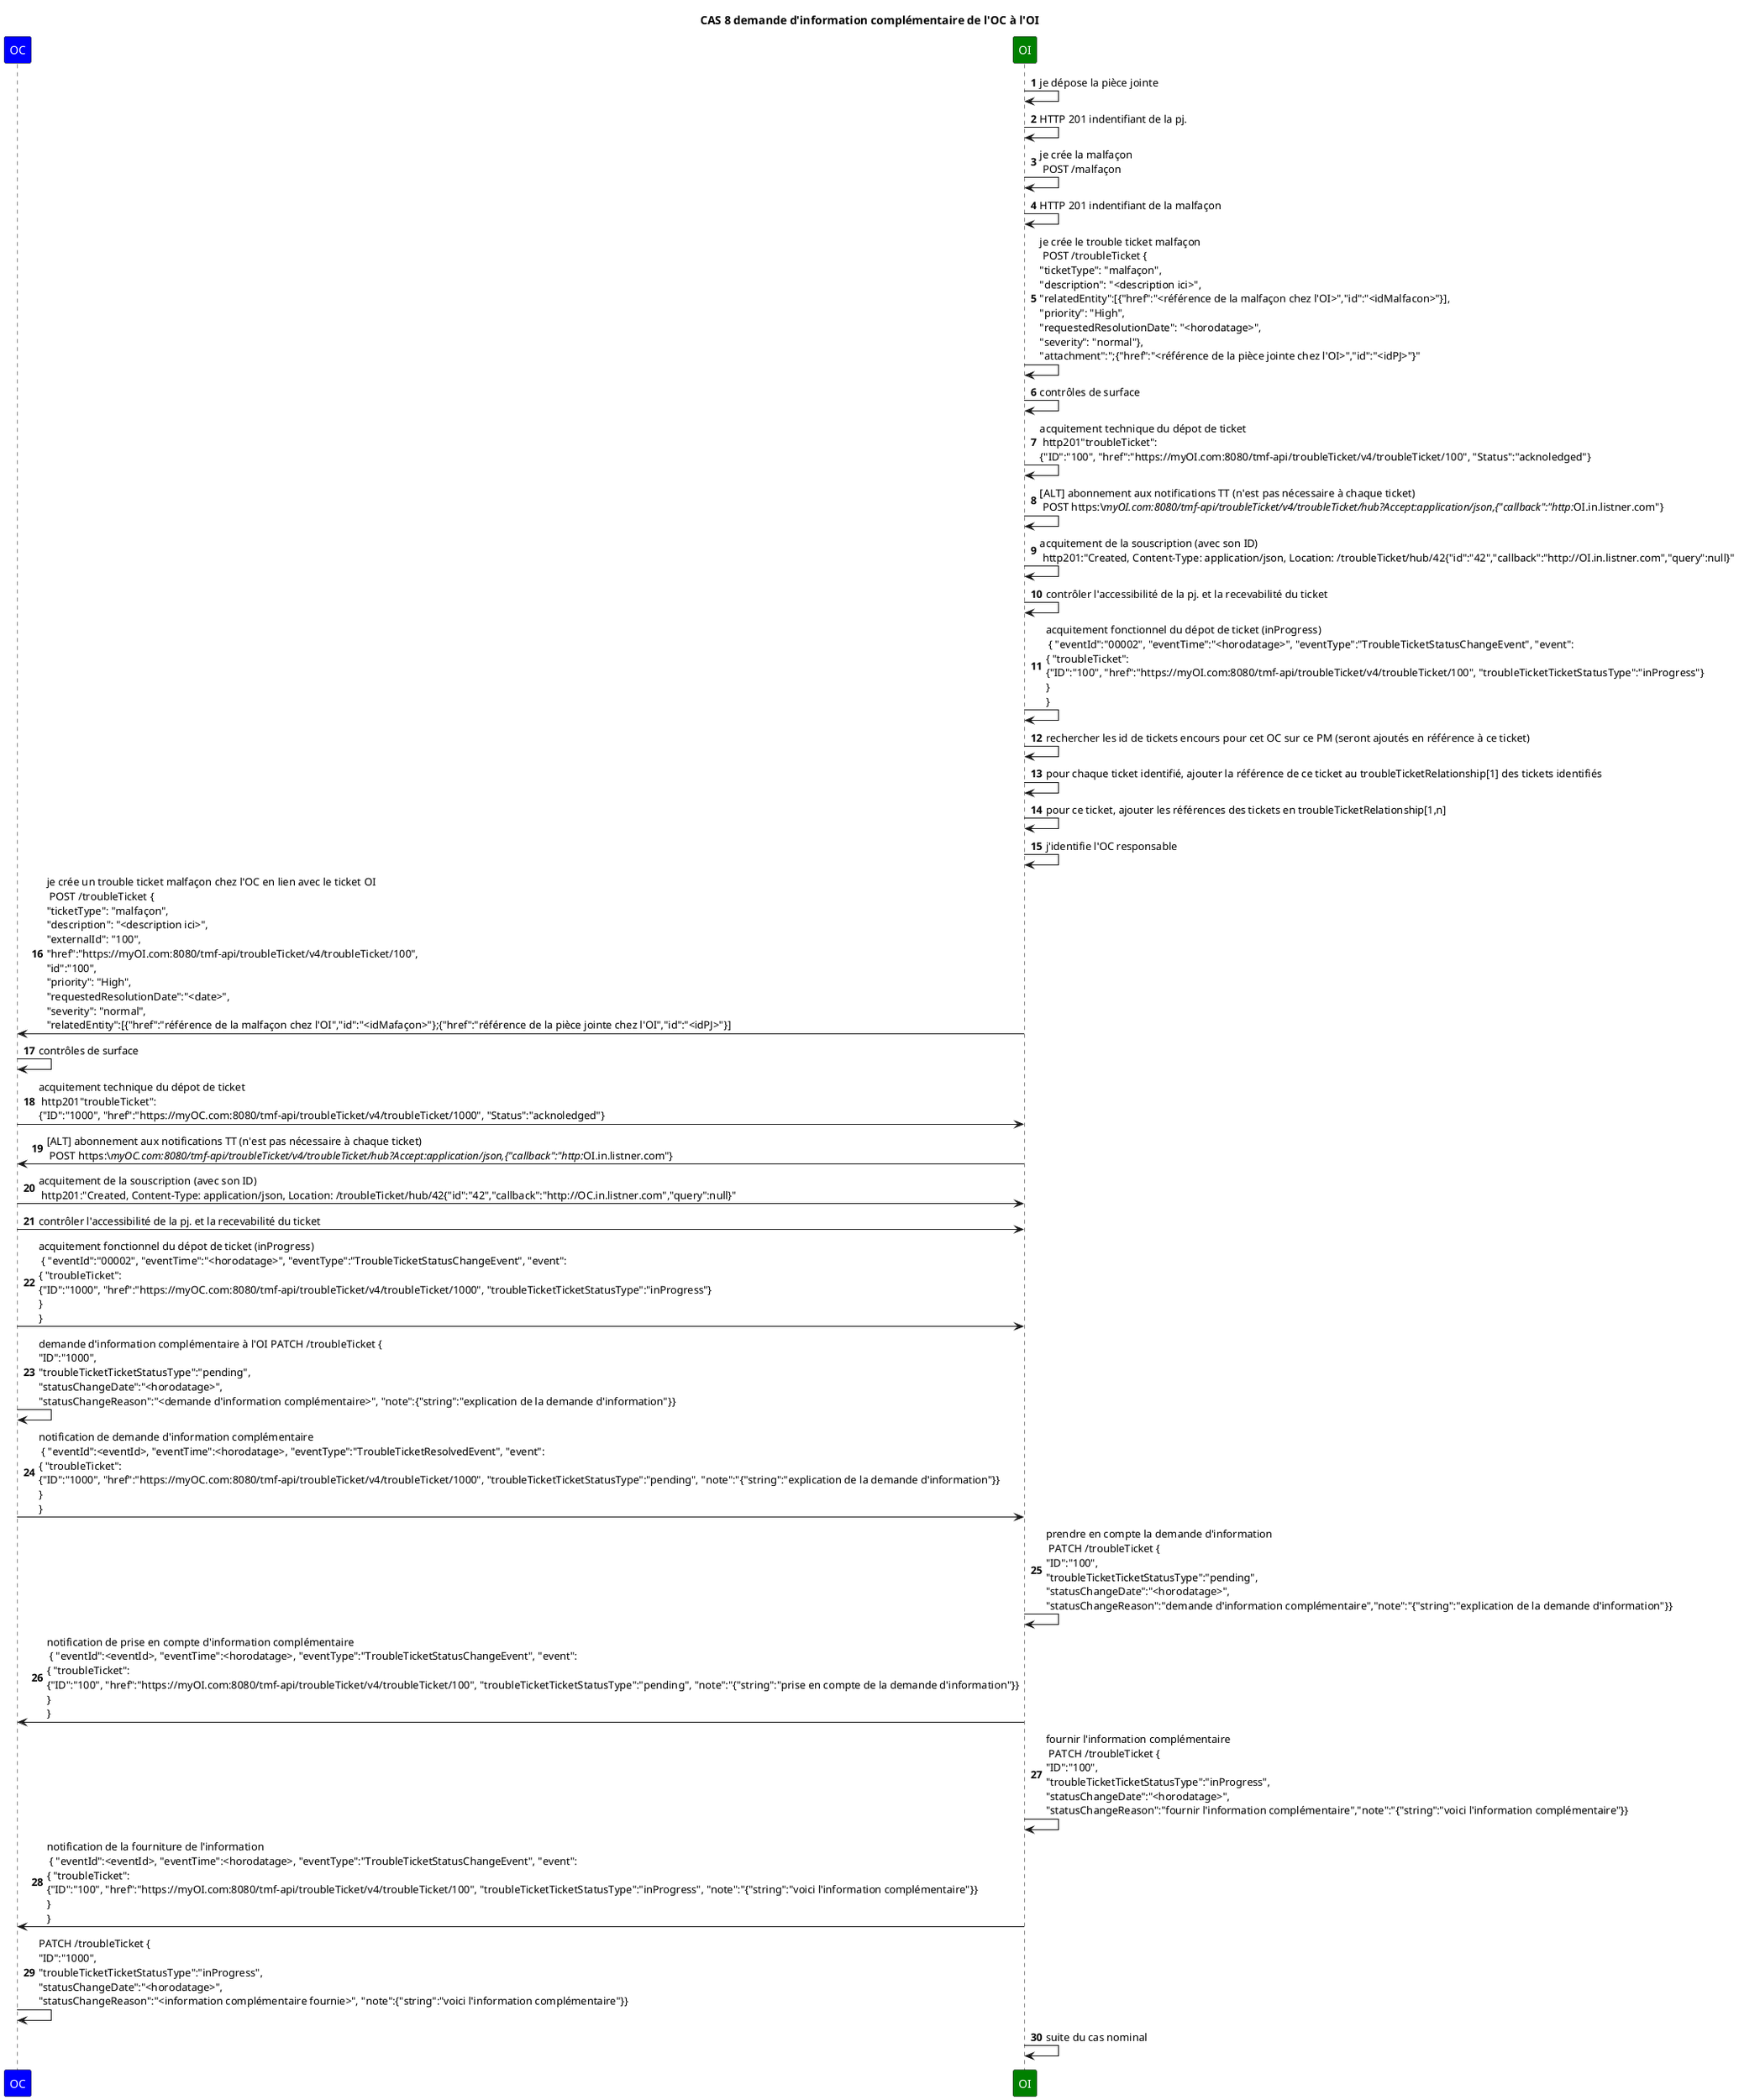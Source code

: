 @startuml

skinparam ParticipantFontColor automatic

title: CAS 8 demande d'information complémentaire de l'OC à l'OI

autonumber

participant OC #Blue
participant OI #Green

OI->OI: je dépose la pièce jointe
OI->OI: HTTP 201 indentifiant de la pj.
OI->OI: je crée la malfaçon \n POST /malfaçon
OI->OI: HTTP 201 indentifiant de la malfaçon
OI->OI: je crée le trouble ticket malfaçon \n POST /troubleTicket {\n"ticketType": "malfaçon",\n"description": "<description ici>",\n"relatedEntity":[{"href":"<référence de la malfaçon chez l'OI>","id":"<idMalfacon>"}],\n"priority": "High",\n"requestedResolutionDate": "<horodatage>",\n"severity": "normal"}, \n"attachment":";{"href":"<référence de la pièce jointe chez l'OI>","id":"<idPJ>"}"

OI->OI: contrôles de surface

OI->OI: acquitement technique du dépot de ticket \n http201"troubleTicket": \n{"ID":"100", "href":"https://myOI.com:8080/tmf-api/troubleTicket/v4/troubleTicket/100", "Status":"acknoledged"}

OI->OI: [ALT] abonnement aux notifications TT (n'est pas nécessaire à chaque ticket) \n POST https:\//myOI.com:8080/tmf-api/troubleTicket/v4/troubleTicket/hub?Accept:application/json,{"callback":"http://OI.in.listner.com"}

OI->OI: acquitement de la souscription (avec son ID) \n http201:"Created, Content-Type: application/json, Location: /troubleTicket/hub/42{"id":"42","callback":"http://OI.in.listner.com","query":null}"


OI->OI: contrôler l'accessibilité de la pj. et la recevabilité du ticket

OI->OI: acquitement fonctionnel du dépot de ticket (inProgress) \n { "eventId":"00002", "eventTime":"<horodatage>", "eventType":"TroubleTicketStatusChangeEvent", "event": \n{ "troubleTicket": \n{"ID":"100", "href":"https://myOI.com:8080/tmf-api/troubleTicket/v4/troubleTicket/100", "troubleTicketTicketStatusType":"inProgress"}\n} \n}

OI->OI: rechercher les id de tickets encours pour cet OC sur ce PM (seront ajoutés en référence à ce ticket)
OI->OI: pour chaque ticket identifié, ajouter la référence de ce ticket au troubleTicketRelationship[1] des tickets identifiés
OI->OI: pour ce ticket, ajouter les références des tickets en troubleTicketRelationship[1,n]

OI->OI: j'identifie l'OC responsable

OI->OC: je crée un trouble ticket malfaçon chez l'OC en lien avec le ticket OI \n POST /troubleTicket {\n"ticketType": "malfaçon",\n"description": "<description ici>",\n"externalId": "100",\n"href":"https://myOI.com:8080/tmf-api/troubleTicket/v4/troubleTicket/100",\n"id":"100",\n"priority": "High",\n"requestedResolutionDate":"<date>",\n"severity": "normal",\n"relatedEntity":[{"href":"référence de la malfaçon chez l'OI","id":"<idMafaçon>"};{"href":"référence de la pièce jointe chez l'OI","id":"<idPJ>"}]

OC->OC: contrôles de surface

OC->OI: acquitement technique du dépot de ticket \n http201"troubleTicket": \n{"ID":"1000", "href":"https://myOC.com:8080/tmf-api/troubleTicket/v4/troubleTicket/1000", "Status":"acknoledged"}

OI->OC: [ALT] abonnement aux notifications TT (n'est pas nécessaire à chaque ticket) \n POST https:\//myOC.com:8080/tmf-api/troubleTicket/v4/troubleTicket/hub?Accept:application/json,{"callback":"http://OI.in.listner.com"}

OC->OI: acquitement de la souscription (avec son ID) \n http201:"Created, Content-Type: application/json, Location: /troubleTicket/hub/42{"id":"42","callback":"http://OC.in.listner.com","query":null}"


OC->OI: contrôler l'accessibilité de la pj. et la recevabilité du ticket

OC->OI: acquitement fonctionnel du dépot de ticket (inProgress) \n { "eventId":"00002", "eventTime":"<horodatage>", "eventType":"TroubleTicketStatusChangeEvent", "event": \n{ "troubleTicket": \n{"ID":"1000", "href":"https://myOC.com:8080/tmf-api/troubleTicket/v4/troubleTicket/1000", "troubleTicketTicketStatusType":"inProgress"}\n} \n}

OC->OC: demande d'information complémentaire à l'OI PATCH /troubleTicket {\n"ID":"1000",\n"troubleTicketTicketStatusType":"pending",\n"statusChangeDate":"<horodatage>",\n"statusChangeReason":"<demande d'information complémentaire>", "note":{"string":"explication de la demande d'information"}}

OC->OI: notification de demande d'information complémentaire \n { "eventId":<eventId>, "eventTime":<horodatage>, "eventType":"TroubleTicketResolvedEvent", "event": \n{ "troubleTicket": \n{"ID":"1000", "href":"https://myOC.com:8080/tmf-api/troubleTicket/v4/troubleTicket/1000", "troubleTicketTicketStatusType":"pending", "note":"{"string":"explication de la demande d'information"}}\n} \n}

OI->OI: prendre en compte la demande d'information \n PATCH /troubleTicket {\n"ID":"100",\n"troubleTicketTicketStatusType":"pending",\n"statusChangeDate":"<horodatage>",\n"statusChangeReason":"demande d'information complémentaire","note":"{"string":"explication de la demande d'information"}}

OI->OC: notification de prise en compte d'information complémentaire \n { "eventId":<eventId>, "eventTime":<horodatage>, "eventType":"TroubleTicketStatusChangeEvent", "event": \n{ "troubleTicket": \n{"ID":"100", "href":"https://myOI.com:8080/tmf-api/troubleTicket/v4/troubleTicket/100", "troubleTicketTicketStatusType":"pending", "note":"{"string":"prise en compte de la demande d'information"}}\n} \n}

OI->OI: fournir l'information complémentaire \n PATCH /troubleTicket {\n"ID":"100",\n"troubleTicketTicketStatusType":"inProgress",\n"statusChangeDate":"<horodatage>",\n"statusChangeReason":"fournir l'information complémentaire","note":"{"string":"voici l'information complémentaire"}}

OI->OC: notification de la fourniture de l'information \n { "eventId":<eventId>, "eventTime":<horodatage>, "eventType":"TroubleTicketStatusChangeEvent", "event": \n{ "troubleTicket": \n{"ID":"100", "href":"https://myOI.com:8080/tmf-api/troubleTicket/v4/troubleTicket/100", "troubleTicketTicketStatusType":"inProgress", "note":"{"string":"voici l'information complémentaire"}}\n} \n}

OC->OC: PATCH /troubleTicket {\n"ID":"1000",\n"troubleTicketTicketStatusType":"inProgress",\n"statusChangeDate":"<horodatage>",\n"statusChangeReason":"<information complémentaire fournie>", "note":{"string":"voici l'information complémentaire"}}



OI->OI: suite du cas nominal



@enduml









